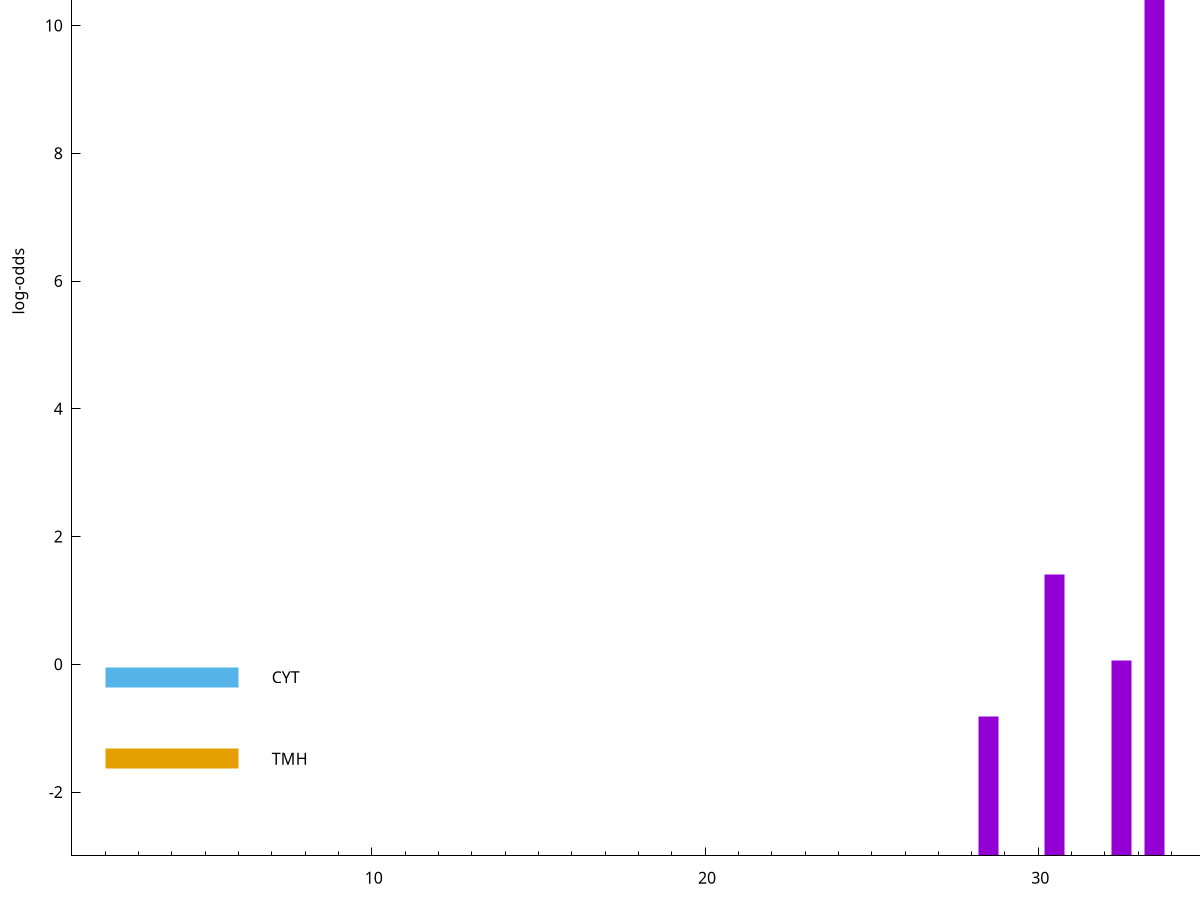set title "LipoP predictions for SRR5666568.gff"
set size 2., 1.4
set xrange [1:70] 
set mxtics 10
set yrange [-3:15]
set y2range [0:18]
set ylabel "log-odds"
set term postscript eps color solid "Helvetica" 30
set output "SRR5666568.gff226.eps"
set arrow from 2,11.7693 to 6,11.7693 nohead lt 1 lw 20
set label "SpI" at 7,11.7693
set arrow from 2,-0.200913 to 6,-0.200913 nohead lt 3 lw 20
set label "CYT" at 7,-0.200913
set arrow from 2,-1.47773 to 6,-1.47773 nohead lt 4 lw 20
set label "TMH" at 7,-1.47773
set arrow from 2,11.7693 to 6,11.7693 nohead lt 1 lw 20
set label "SpI" at 7,11.7693
# NOTE: The scores below are the log-odds scores with the threshold
# NOTE: subtracted (a hack to make gnuplot make the histogram all
# NOTE: look nice).
plot "-" axes x1y2 title "" with impulses lt 1 lw 20
33.500000 14.765900
35.500000 4.940730
30.500000 4.410570
32.500000 3.053444
28.500000 2.182547
e
exit
